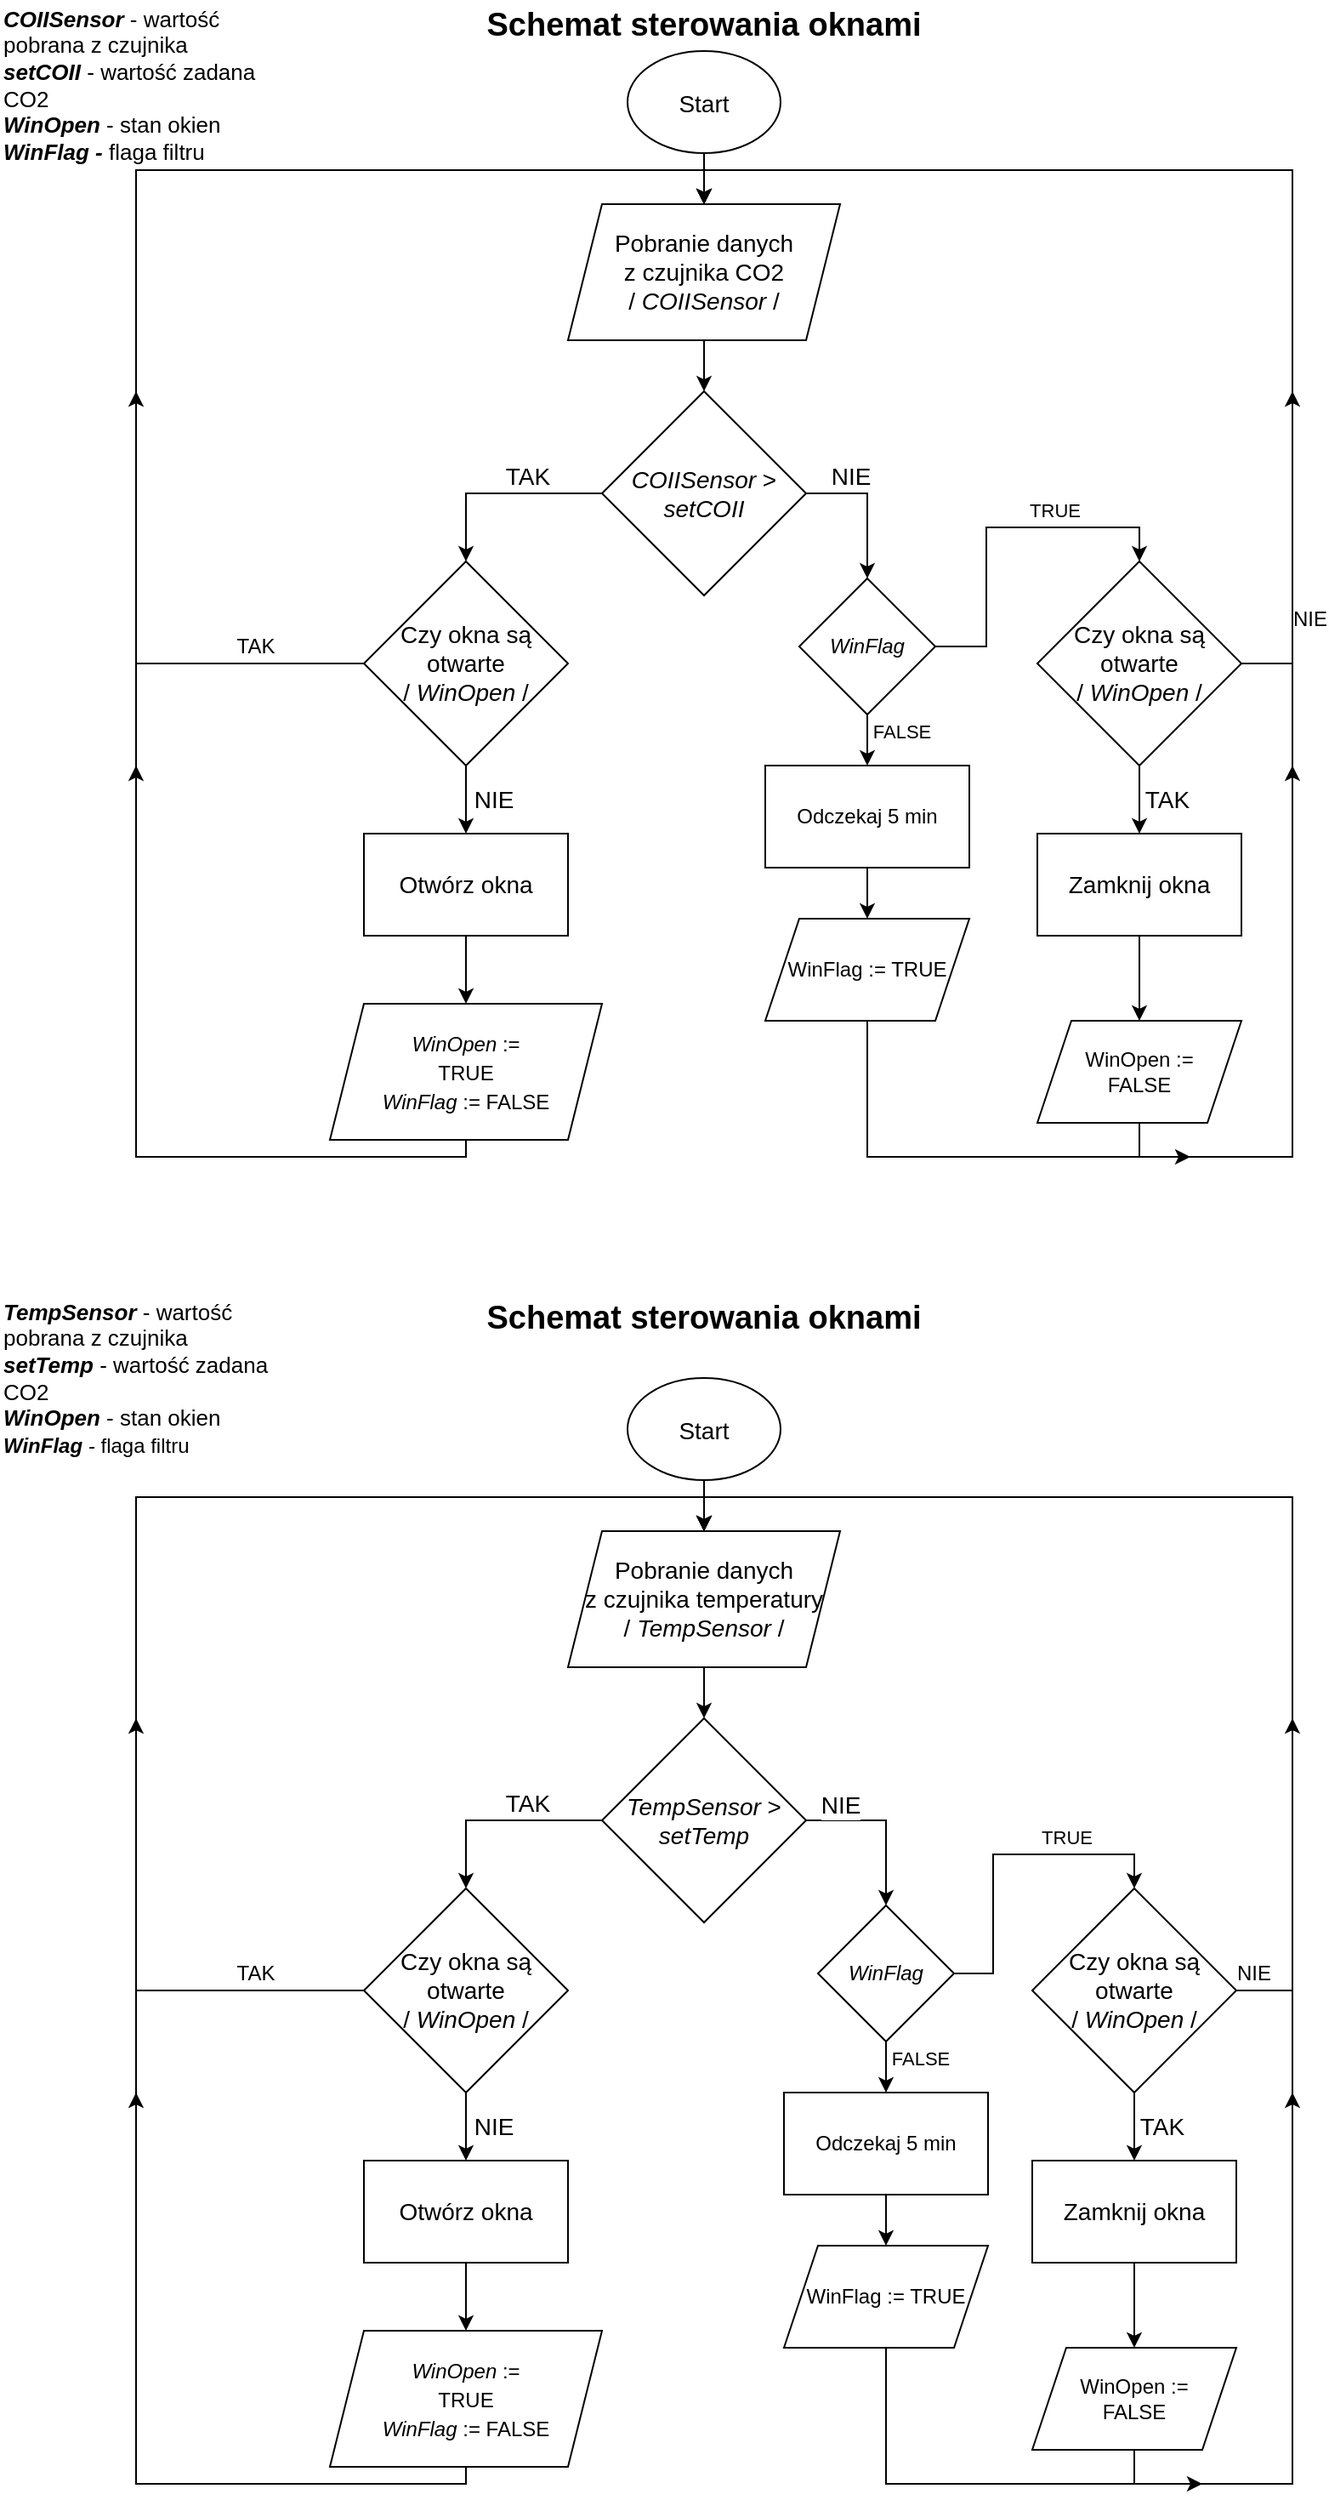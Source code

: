 <mxfile version="18.0.1" type="device"><diagram id="qtSSI8G-RT4k5RSMGC8d" name="Strona-1"><mxGraphModel dx="1038" dy="641" grid="1" gridSize="10" guides="1" tooltips="1" connect="1" arrows="1" fold="1" page="1" pageScale="1" pageWidth="827" pageHeight="1169" background="#FFFFFF" math="0" shadow="0"><root><mxCell id="0"/><mxCell id="1" parent="0"/><mxCell id="trOo57ISTQHH3gsqrk2Q-1" value="&lt;b&gt;&lt;font style=&quot;font-size: 19px&quot;&gt;Schemat sterowania oknami&lt;/font&gt;&lt;/b&gt;" style="text;html=1;strokeColor=none;fillColor=none;align=center;verticalAlign=middle;whiteSpace=wrap;rounded=0;" parent="1" vertex="1"><mxGeometry x="234" width="360" height="30" as="geometry"/></mxCell><mxCell id="trOo57ISTQHH3gsqrk2Q-5" style="edgeStyle=orthogonalEdgeStyle;rounded=0;orthogonalLoop=1;jettySize=auto;html=1;exitX=0.5;exitY=1;exitDx=0;exitDy=0;entryX=0.5;entryY=0;entryDx=0;entryDy=0;fontSize=14;" parent="1" source="trOo57ISTQHH3gsqrk2Q-2" target="trOo57ISTQHH3gsqrk2Q-3" edge="1"><mxGeometry relative="1" as="geometry"/></mxCell><mxCell id="trOo57ISTQHH3gsqrk2Q-2" value="&lt;font style=&quot;font-size: 14px&quot;&gt;Start&lt;/font&gt;" style="ellipse;whiteSpace=wrap;html=1;fontSize=19;" parent="1" vertex="1"><mxGeometry x="369" y="30" width="90" height="60" as="geometry"/></mxCell><mxCell id="trOo57ISTQHH3gsqrk2Q-6" value="" style="edgeStyle=orthogonalEdgeStyle;rounded=0;orthogonalLoop=1;jettySize=auto;html=1;fontSize=14;" parent="1" source="trOo57ISTQHH3gsqrk2Q-3" target="trOo57ISTQHH3gsqrk2Q-4" edge="1"><mxGeometry relative="1" as="geometry"/></mxCell><mxCell id="trOo57ISTQHH3gsqrk2Q-3" value="Pobranie danych &lt;br&gt;z czujnika CO2&lt;br&gt;/ &lt;i&gt;COIISensor &lt;/i&gt;/" style="shape=parallelogram;perimeter=parallelogramPerimeter;whiteSpace=wrap;html=1;fixedSize=1;fontSize=14;" parent="1" vertex="1"><mxGeometry x="334" y="120" width="160" height="80" as="geometry"/></mxCell><mxCell id="trOo57ISTQHH3gsqrk2Q-9" style="edgeStyle=orthogonalEdgeStyle;rounded=0;orthogonalLoop=1;jettySize=auto;html=1;fontSize=14;entryX=0.5;entryY=0;entryDx=0;entryDy=0;exitX=1;exitY=0.5;exitDx=0;exitDy=0;" parent="1" source="trOo57ISTQHH3gsqrk2Q-4" target="6ySmTUD3G1O-SLbi2xyj-1" edge="1"><mxGeometry relative="1" as="geometry"><mxPoint x="510" y="290" as="targetPoint"/></mxGeometry></mxCell><mxCell id="trOo57ISTQHH3gsqrk2Q-12" value="NIE" style="edgeLabel;html=1;align=center;verticalAlign=middle;resizable=0;points=[];fontSize=14;" parent="trOo57ISTQHH3gsqrk2Q-9" vertex="1" connectable="0"><mxGeometry x="0.017" y="2" relative="1" as="geometry"><mxPoint x="-12" y="-18" as="offset"/></mxGeometry></mxCell><mxCell id="trOo57ISTQHH3gsqrk2Q-10" style="edgeStyle=orthogonalEdgeStyle;rounded=0;orthogonalLoop=1;jettySize=auto;html=1;entryX=0.5;entryY=0;entryDx=0;entryDy=0;fontSize=14;" parent="1" source="trOo57ISTQHH3gsqrk2Q-4" target="trOo57ISTQHH3gsqrk2Q-7" edge="1"><mxGeometry relative="1" as="geometry"/></mxCell><mxCell id="trOo57ISTQHH3gsqrk2Q-11" value="TAK" style="edgeLabel;html=1;align=center;verticalAlign=middle;resizable=0;points=[];fontSize=14;" parent="trOo57ISTQHH3gsqrk2Q-10" vertex="1" connectable="0"><mxGeometry x="0.033" relative="1" as="geometry"><mxPoint x="18" y="-10" as="offset"/></mxGeometry></mxCell><mxCell id="trOo57ISTQHH3gsqrk2Q-4" value="&lt;i&gt;COIISensor &lt;/i&gt;&amp;gt; &lt;i&gt;setCOII&lt;/i&gt;" style="rhombus;whiteSpace=wrap;html=1;fontSize=14;" parent="1" vertex="1"><mxGeometry x="354" y="230" width="120" height="120" as="geometry"/></mxCell><mxCell id="trOo57ISTQHH3gsqrk2Q-14" value="NIE" style="edgeStyle=orthogonalEdgeStyle;rounded=0;orthogonalLoop=1;jettySize=auto;html=1;exitX=0.5;exitY=1;exitDx=0;exitDy=0;entryX=0.5;entryY=0;entryDx=0;entryDy=0;fontSize=14;" parent="1" source="trOo57ISTQHH3gsqrk2Q-7" target="trOo57ISTQHH3gsqrk2Q-13" edge="1"><mxGeometry y="16" relative="1" as="geometry"><mxPoint as="offset"/></mxGeometry></mxCell><mxCell id="trOo57ISTQHH3gsqrk2Q-24" style="edgeStyle=orthogonalEdgeStyle;rounded=0;orthogonalLoop=1;jettySize=auto;html=1;entryX=0.5;entryY=0;entryDx=0;entryDy=0;fontSize=12;" parent="1" source="trOo57ISTQHH3gsqrk2Q-7" target="trOo57ISTQHH3gsqrk2Q-3" edge="1"><mxGeometry relative="1" as="geometry"><Array as="points"><mxPoint x="80" y="390"/><mxPoint x="80" y="100"/><mxPoint x="414" y="100"/></Array></mxGeometry></mxCell><mxCell id="trOo57ISTQHH3gsqrk2Q-25" value="TAK" style="edgeLabel;html=1;align=center;verticalAlign=middle;resizable=0;points=[];fontSize=12;" parent="trOo57ISTQHH3gsqrk2Q-24" vertex="1" connectable="0"><mxGeometry x="-0.789" y="-2" relative="1" as="geometry"><mxPoint x="18" y="-8" as="offset"/></mxGeometry></mxCell><mxCell id="trOo57ISTQHH3gsqrk2Q-7" value="Czy okna są otwarte&lt;br&gt;/ &lt;i&gt;WinOpen &lt;/i&gt;/" style="rhombus;whiteSpace=wrap;html=1;fontSize=14;" parent="1" vertex="1"><mxGeometry x="214" y="330" width="120" height="120" as="geometry"/></mxCell><mxCell id="trOo57ISTQHH3gsqrk2Q-16" value="TAK" style="edgeStyle=orthogonalEdgeStyle;rounded=0;orthogonalLoop=1;jettySize=auto;html=1;exitX=0.5;exitY=1;exitDx=0;exitDy=0;entryX=0.5;entryY=0;entryDx=0;entryDy=0;fontSize=14;" parent="1" source="trOo57ISTQHH3gsqrk2Q-8" target="trOo57ISTQHH3gsqrk2Q-15" edge="1"><mxGeometry y="16" relative="1" as="geometry"><mxPoint as="offset"/></mxGeometry></mxCell><mxCell id="trOo57ISTQHH3gsqrk2Q-26" style="edgeStyle=orthogonalEdgeStyle;rounded=0;orthogonalLoop=1;jettySize=auto;html=1;entryX=0.5;entryY=0;entryDx=0;entryDy=0;fontSize=12;" parent="1" source="trOo57ISTQHH3gsqrk2Q-8" target="trOo57ISTQHH3gsqrk2Q-3" edge="1"><mxGeometry relative="1" as="geometry"><Array as="points"><mxPoint x="760" y="390"/><mxPoint x="760" y="100"/><mxPoint x="414" y="100"/></Array></mxGeometry></mxCell><mxCell id="trOo57ISTQHH3gsqrk2Q-27" value="NIE" style="edgeLabel;html=1;align=center;verticalAlign=middle;resizable=0;points=[];fontSize=12;" parent="trOo57ISTQHH3gsqrk2Q-26" vertex="1" connectable="0"><mxGeometry x="-0.863" y="1" relative="1" as="geometry"><mxPoint x="11" y="-9" as="offset"/></mxGeometry></mxCell><mxCell id="trOo57ISTQHH3gsqrk2Q-8" value="Czy okna są otwarte&lt;br&gt;/ &lt;i&gt;WinOpen &lt;/i&gt;/" style="rhombus;whiteSpace=wrap;html=1;fontSize=14;" parent="1" vertex="1"><mxGeometry x="610" y="330" width="120" height="120" as="geometry"/></mxCell><mxCell id="trOo57ISTQHH3gsqrk2Q-19" value="" style="edgeStyle=orthogonalEdgeStyle;rounded=0;orthogonalLoop=1;jettySize=auto;html=1;fontSize=14;" parent="1" source="trOo57ISTQHH3gsqrk2Q-13" target="trOo57ISTQHH3gsqrk2Q-17" edge="1"><mxGeometry relative="1" as="geometry"/></mxCell><mxCell id="trOo57ISTQHH3gsqrk2Q-13" value="Otwórz okna" style="rounded=0;whiteSpace=wrap;html=1;fontSize=14;" parent="1" vertex="1"><mxGeometry x="214" y="490" width="120" height="60" as="geometry"/></mxCell><mxCell id="trOo57ISTQHH3gsqrk2Q-21" value="" style="edgeStyle=orthogonalEdgeStyle;rounded=0;orthogonalLoop=1;jettySize=auto;html=1;fontSize=12;" parent="1" source="trOo57ISTQHH3gsqrk2Q-15" target="trOo57ISTQHH3gsqrk2Q-20" edge="1"><mxGeometry relative="1" as="geometry"/></mxCell><mxCell id="trOo57ISTQHH3gsqrk2Q-15" value="Zamknij okna" style="rounded=0;whiteSpace=wrap;html=1;fontSize=14;" parent="1" vertex="1"><mxGeometry x="610" y="490" width="120" height="60" as="geometry"/></mxCell><mxCell id="trOo57ISTQHH3gsqrk2Q-23" style="edgeStyle=orthogonalEdgeStyle;rounded=0;orthogonalLoop=1;jettySize=auto;html=1;entryX=0.5;entryY=0;entryDx=0;entryDy=0;fontSize=12;exitX=0.5;exitY=1;exitDx=0;exitDy=0;" parent="1" source="trOo57ISTQHH3gsqrk2Q-17" target="trOo57ISTQHH3gsqrk2Q-3" edge="1"><mxGeometry relative="1" as="geometry"><Array as="points"><mxPoint x="274" y="680"/><mxPoint x="80" y="680"/><mxPoint x="80" y="100"/><mxPoint x="414" y="100"/></Array></mxGeometry></mxCell><mxCell id="trOo57ISTQHH3gsqrk2Q-17" value="&lt;font style=&quot;font-size: 12px&quot;&gt;&lt;i&gt;WinOpen &lt;/i&gt;:= &lt;br&gt;TRUE&lt;br&gt;&lt;i&gt;WinFlag &lt;/i&gt;:= FALSE&lt;br&gt;&lt;/font&gt;" style="shape=parallelogram;perimeter=parallelogramPerimeter;whiteSpace=wrap;html=1;fixedSize=1;fontSize=14;" parent="1" vertex="1"><mxGeometry x="194" y="590" width="160" height="80" as="geometry"/></mxCell><mxCell id="trOo57ISTQHH3gsqrk2Q-22" style="edgeStyle=orthogonalEdgeStyle;rounded=0;orthogonalLoop=1;jettySize=auto;html=1;entryX=0.5;entryY=0;entryDx=0;entryDy=0;fontSize=12;exitX=0.5;exitY=1;exitDx=0;exitDy=0;" parent="1" source="trOo57ISTQHH3gsqrk2Q-20" target="trOo57ISTQHH3gsqrk2Q-3" edge="1"><mxGeometry relative="1" as="geometry"><Array as="points"><mxPoint x="670" y="680"/><mxPoint x="760" y="680"/><mxPoint x="760" y="100"/><mxPoint x="414" y="100"/></Array></mxGeometry></mxCell><mxCell id="trOo57ISTQHH3gsqrk2Q-20" value="WinOpen := &lt;br&gt;FALSE" style="shape=parallelogram;perimeter=parallelogramPerimeter;whiteSpace=wrap;html=1;fixedSize=1;fontSize=12;" parent="1" vertex="1"><mxGeometry x="610" y="600" width="120" height="60" as="geometry"/></mxCell><mxCell id="trOo57ISTQHH3gsqrk2Q-28" value="" style="endArrow=classic;html=1;rounded=0;fontSize=12;" parent="1" edge="1"><mxGeometry width="50" height="50" relative="1" as="geometry"><mxPoint x="80" y="300" as="sourcePoint"/><mxPoint x="80" y="230" as="targetPoint"/></mxGeometry></mxCell><mxCell id="trOo57ISTQHH3gsqrk2Q-29" value="" style="endArrow=classic;html=1;rounded=0;fontSize=12;" parent="1" edge="1"><mxGeometry width="50" height="50" relative="1" as="geometry"><mxPoint x="760" y="300" as="sourcePoint"/><mxPoint x="760" y="230" as="targetPoint"/></mxGeometry></mxCell><mxCell id="trOo57ISTQHH3gsqrk2Q-30" value="" style="endArrow=classic;html=1;rounded=0;fontSize=12;" parent="1" edge="1"><mxGeometry width="50" height="50" relative="1" as="geometry"><mxPoint x="80" y="520" as="sourcePoint"/><mxPoint x="80" y="450" as="targetPoint"/></mxGeometry></mxCell><mxCell id="trOo57ISTQHH3gsqrk2Q-31" value="" style="endArrow=classic;html=1;rounded=0;fontSize=12;" parent="1" edge="1"><mxGeometry width="50" height="50" relative="1" as="geometry"><mxPoint x="760" y="520" as="sourcePoint"/><mxPoint x="760" y="450" as="targetPoint"/></mxGeometry></mxCell><mxCell id="trOo57ISTQHH3gsqrk2Q-32" value="&lt;font style=&quot;font-size: 13px&quot;&gt;&lt;b&gt;&lt;i&gt;COIISensor &lt;/i&gt;&lt;/b&gt;- wartość pobrana z czujnika&lt;br&gt;&lt;b&gt;&lt;i&gt;setCOII &lt;/i&gt;&lt;/b&gt;- wartość zadana CO2&lt;br&gt;&lt;/font&gt;&lt;div style=&quot;font-size: 13px&quot;&gt;&lt;font style=&quot;font-size: 13px&quot;&gt;&lt;b&gt;&lt;i&gt;WinOpen &lt;/i&gt;&lt;/b&gt;&lt;span&gt;- stan okien&lt;/span&gt;&lt;/font&gt;&lt;/div&gt;&lt;div style=&quot;font-size: 13px&quot;&gt;&lt;font style=&quot;font-size: 13px&quot;&gt;&lt;b&gt;&lt;i&gt;WinFlag - &lt;/i&gt;&lt;/b&gt;flaga filtru&lt;/font&gt;&lt;/div&gt;" style="text;html=1;strokeColor=none;fillColor=none;align=left;verticalAlign=middle;whiteSpace=wrap;rounded=0;fontSize=12;" parent="1" vertex="1"><mxGeometry width="160" height="100" as="geometry"/></mxCell><mxCell id="trOo57ISTQHH3gsqrk2Q-34" style="edgeStyle=orthogonalEdgeStyle;rounded=0;orthogonalLoop=1;jettySize=auto;html=1;exitX=0.5;exitY=1;exitDx=0;exitDy=0;entryX=0.5;entryY=0;entryDx=0;entryDy=0;fontSize=14;" parent="1" source="trOo57ISTQHH3gsqrk2Q-35" target="trOo57ISTQHH3gsqrk2Q-37" edge="1"><mxGeometry relative="1" as="geometry"/></mxCell><mxCell id="trOo57ISTQHH3gsqrk2Q-35" value="&lt;font style=&quot;font-size: 14px&quot;&gt;Start&lt;/font&gt;" style="ellipse;whiteSpace=wrap;html=1;fontSize=19;" parent="1" vertex="1"><mxGeometry x="369" y="810" width="90" height="60" as="geometry"/></mxCell><mxCell id="trOo57ISTQHH3gsqrk2Q-36" value="" style="edgeStyle=orthogonalEdgeStyle;rounded=0;orthogonalLoop=1;jettySize=auto;html=1;fontSize=14;" parent="1" source="trOo57ISTQHH3gsqrk2Q-37" target="trOo57ISTQHH3gsqrk2Q-42" edge="1"><mxGeometry relative="1" as="geometry"/></mxCell><mxCell id="trOo57ISTQHH3gsqrk2Q-37" value="Pobranie danych &lt;br&gt;z czujnika temperatury&lt;br&gt;/ &lt;i&gt;TempSensor&amp;nbsp;&lt;/i&gt;/" style="shape=parallelogram;perimeter=parallelogramPerimeter;whiteSpace=wrap;html=1;fixedSize=1;fontSize=14;" parent="1" vertex="1"><mxGeometry x="334" y="900" width="160" height="80" as="geometry"/></mxCell><mxCell id="trOo57ISTQHH3gsqrk2Q-38" style="edgeStyle=orthogonalEdgeStyle;rounded=0;orthogonalLoop=1;jettySize=auto;html=1;entryX=0.5;entryY=0;entryDx=0;entryDy=0;fontSize=14;" parent="1" source="trOo57ISTQHH3gsqrk2Q-42" target="6ySmTUD3G1O-SLbi2xyj-10" edge="1"><mxGeometry relative="1" as="geometry"/></mxCell><mxCell id="trOo57ISTQHH3gsqrk2Q-39" value="NIE" style="edgeLabel;html=1;align=center;verticalAlign=middle;resizable=0;points=[];fontSize=14;" parent="trOo57ISTQHH3gsqrk2Q-38" vertex="1" connectable="0"><mxGeometry x="0.017" y="2" relative="1" as="geometry"><mxPoint x="-29" y="-12" as="offset"/></mxGeometry></mxCell><mxCell id="trOo57ISTQHH3gsqrk2Q-40" style="edgeStyle=orthogonalEdgeStyle;rounded=0;orthogonalLoop=1;jettySize=auto;html=1;entryX=0.5;entryY=0;entryDx=0;entryDy=0;fontSize=14;" parent="1" source="trOo57ISTQHH3gsqrk2Q-42" target="trOo57ISTQHH3gsqrk2Q-46" edge="1"><mxGeometry relative="1" as="geometry"/></mxCell><mxCell id="trOo57ISTQHH3gsqrk2Q-41" value="TAK" style="edgeLabel;html=1;align=center;verticalAlign=middle;resizable=0;points=[];fontSize=14;" parent="trOo57ISTQHH3gsqrk2Q-40" vertex="1" connectable="0"><mxGeometry x="0.033" relative="1" as="geometry"><mxPoint x="18" y="-10" as="offset"/></mxGeometry></mxCell><mxCell id="trOo57ISTQHH3gsqrk2Q-42" value="&lt;i&gt;TempSensor&amp;nbsp;&lt;/i&gt;&amp;gt; &lt;i&gt;setTemp&lt;/i&gt;" style="rhombus;whiteSpace=wrap;html=1;fontSize=14;" parent="1" vertex="1"><mxGeometry x="354" y="1010" width="120" height="120" as="geometry"/></mxCell><mxCell id="trOo57ISTQHH3gsqrk2Q-43" value="NIE" style="edgeStyle=orthogonalEdgeStyle;rounded=0;orthogonalLoop=1;jettySize=auto;html=1;exitX=0.5;exitY=1;exitDx=0;exitDy=0;entryX=0.5;entryY=0;entryDx=0;entryDy=0;fontSize=14;" parent="1" source="trOo57ISTQHH3gsqrk2Q-46" target="trOo57ISTQHH3gsqrk2Q-52" edge="1"><mxGeometry y="16" relative="1" as="geometry"><mxPoint as="offset"/></mxGeometry></mxCell><mxCell id="trOo57ISTQHH3gsqrk2Q-44" style="edgeStyle=orthogonalEdgeStyle;rounded=0;orthogonalLoop=1;jettySize=auto;html=1;entryX=0.5;entryY=0;entryDx=0;entryDy=0;fontSize=12;" parent="1" source="trOo57ISTQHH3gsqrk2Q-46" target="trOo57ISTQHH3gsqrk2Q-37" edge="1"><mxGeometry relative="1" as="geometry"><Array as="points"><mxPoint x="80" y="1170"/><mxPoint x="80" y="880"/><mxPoint x="414" y="880"/></Array></mxGeometry></mxCell><mxCell id="trOo57ISTQHH3gsqrk2Q-45" value="TAK" style="edgeLabel;html=1;align=center;verticalAlign=middle;resizable=0;points=[];fontSize=12;" parent="trOo57ISTQHH3gsqrk2Q-44" vertex="1" connectable="0"><mxGeometry x="-0.789" y="-2" relative="1" as="geometry"><mxPoint x="18" y="-8" as="offset"/></mxGeometry></mxCell><mxCell id="trOo57ISTQHH3gsqrk2Q-46" value="Czy okna są otwarte&lt;br&gt;/ &lt;i&gt;WinOpen &lt;/i&gt;/" style="rhombus;whiteSpace=wrap;html=1;fontSize=14;" parent="1" vertex="1"><mxGeometry x="214" y="1110" width="120" height="120" as="geometry"/></mxCell><mxCell id="trOo57ISTQHH3gsqrk2Q-47" value="TAK" style="edgeStyle=orthogonalEdgeStyle;rounded=0;orthogonalLoop=1;jettySize=auto;html=1;exitX=0.5;exitY=1;exitDx=0;exitDy=0;entryX=0.5;entryY=0;entryDx=0;entryDy=0;fontSize=14;" parent="1" source="trOo57ISTQHH3gsqrk2Q-50" target="trOo57ISTQHH3gsqrk2Q-54" edge="1"><mxGeometry y="16" relative="1" as="geometry"><mxPoint as="offset"/></mxGeometry></mxCell><mxCell id="trOo57ISTQHH3gsqrk2Q-48" style="edgeStyle=orthogonalEdgeStyle;rounded=0;orthogonalLoop=1;jettySize=auto;html=1;entryX=0.5;entryY=0;entryDx=0;entryDy=0;fontSize=12;" parent="1" source="trOo57ISTQHH3gsqrk2Q-50" target="trOo57ISTQHH3gsqrk2Q-37" edge="1"><mxGeometry relative="1" as="geometry"><Array as="points"><mxPoint x="760" y="1170"/><mxPoint x="760" y="880"/><mxPoint x="414" y="880"/></Array></mxGeometry></mxCell><mxCell id="trOo57ISTQHH3gsqrk2Q-49" value="NIE" style="edgeLabel;html=1;align=center;verticalAlign=middle;resizable=0;points=[];fontSize=12;" parent="trOo57ISTQHH3gsqrk2Q-48" vertex="1" connectable="0"><mxGeometry x="-0.863" y="1" relative="1" as="geometry"><mxPoint x="-22" y="4" as="offset"/></mxGeometry></mxCell><mxCell id="trOo57ISTQHH3gsqrk2Q-50" value="Czy okna są otwarte&lt;br&gt;/ &lt;i&gt;WinOpen &lt;/i&gt;/" style="rhombus;whiteSpace=wrap;html=1;fontSize=14;" parent="1" vertex="1"><mxGeometry x="607" y="1110" width="120" height="120" as="geometry"/></mxCell><mxCell id="trOo57ISTQHH3gsqrk2Q-51" value="" style="edgeStyle=orthogonalEdgeStyle;rounded=0;orthogonalLoop=1;jettySize=auto;html=1;fontSize=14;" parent="1" source="trOo57ISTQHH3gsqrk2Q-52" target="trOo57ISTQHH3gsqrk2Q-56" edge="1"><mxGeometry relative="1" as="geometry"/></mxCell><mxCell id="trOo57ISTQHH3gsqrk2Q-52" value="Otwórz okna" style="rounded=0;whiteSpace=wrap;html=1;fontSize=14;" parent="1" vertex="1"><mxGeometry x="214" y="1270" width="120" height="60" as="geometry"/></mxCell><mxCell id="trOo57ISTQHH3gsqrk2Q-53" value="" style="edgeStyle=orthogonalEdgeStyle;rounded=0;orthogonalLoop=1;jettySize=auto;html=1;fontSize=12;" parent="1" source="trOo57ISTQHH3gsqrk2Q-54" target="trOo57ISTQHH3gsqrk2Q-58" edge="1"><mxGeometry relative="1" as="geometry"/></mxCell><mxCell id="trOo57ISTQHH3gsqrk2Q-54" value="Zamknij okna" style="rounded=0;whiteSpace=wrap;html=1;fontSize=14;" parent="1" vertex="1"><mxGeometry x="607" y="1270" width="120" height="60" as="geometry"/></mxCell><mxCell id="trOo57ISTQHH3gsqrk2Q-55" style="edgeStyle=orthogonalEdgeStyle;rounded=0;orthogonalLoop=1;jettySize=auto;html=1;entryX=0.5;entryY=0;entryDx=0;entryDy=0;fontSize=12;exitX=0.5;exitY=1;exitDx=0;exitDy=0;" parent="1" source="trOo57ISTQHH3gsqrk2Q-56" target="trOo57ISTQHH3gsqrk2Q-37" edge="1"><mxGeometry relative="1" as="geometry"><Array as="points"><mxPoint x="274" y="1460"/><mxPoint x="80" y="1460"/><mxPoint x="80" y="880"/><mxPoint x="414" y="880"/></Array></mxGeometry></mxCell><mxCell id="trOo57ISTQHH3gsqrk2Q-56" value="&lt;font style=&quot;font-size: 12px&quot;&gt;&lt;i&gt;WinOpen &lt;/i&gt;:= &lt;br&gt;TRUE&lt;br&gt;&lt;i&gt;WinFlag&amp;nbsp;&lt;/i&gt;:= FALSE&lt;br&gt;&lt;/font&gt;" style="shape=parallelogram;perimeter=parallelogramPerimeter;whiteSpace=wrap;html=1;fixedSize=1;fontSize=14;" parent="1" vertex="1"><mxGeometry x="194" y="1370" width="160" height="80" as="geometry"/></mxCell><mxCell id="trOo57ISTQHH3gsqrk2Q-57" style="edgeStyle=orthogonalEdgeStyle;rounded=0;orthogonalLoop=1;jettySize=auto;html=1;entryX=0.5;entryY=0;entryDx=0;entryDy=0;fontSize=12;exitX=0.5;exitY=1;exitDx=0;exitDy=0;" parent="1" source="trOo57ISTQHH3gsqrk2Q-58" target="trOo57ISTQHH3gsqrk2Q-37" edge="1"><mxGeometry relative="1" as="geometry"><Array as="points"><mxPoint x="667" y="1460"/><mxPoint x="760" y="1460"/><mxPoint x="760" y="880"/><mxPoint x="414" y="880"/></Array></mxGeometry></mxCell><mxCell id="trOo57ISTQHH3gsqrk2Q-58" value="WinOpen := &lt;br&gt;FALSE" style="shape=parallelogram;perimeter=parallelogramPerimeter;whiteSpace=wrap;html=1;fixedSize=1;fontSize=12;" parent="1" vertex="1"><mxGeometry x="607" y="1380" width="120" height="60" as="geometry"/></mxCell><mxCell id="trOo57ISTQHH3gsqrk2Q-59" value="" style="endArrow=classic;html=1;rounded=0;fontSize=12;" parent="1" edge="1"><mxGeometry width="50" height="50" relative="1" as="geometry"><mxPoint x="80" y="1080" as="sourcePoint"/><mxPoint x="80" y="1010" as="targetPoint"/></mxGeometry></mxCell><mxCell id="trOo57ISTQHH3gsqrk2Q-60" value="" style="endArrow=classic;html=1;rounded=0;fontSize=12;" parent="1" edge="1"><mxGeometry width="50" height="50" relative="1" as="geometry"><mxPoint x="760" y="1080" as="sourcePoint"/><mxPoint x="760" y="1010" as="targetPoint"/></mxGeometry></mxCell><mxCell id="trOo57ISTQHH3gsqrk2Q-61" value="" style="endArrow=classic;html=1;rounded=0;fontSize=12;" parent="1" edge="1"><mxGeometry width="50" height="50" relative="1" as="geometry"><mxPoint x="80" y="1300" as="sourcePoint"/><mxPoint x="80" y="1230" as="targetPoint"/></mxGeometry></mxCell><mxCell id="trOo57ISTQHH3gsqrk2Q-62" value="" style="endArrow=classic;html=1;rounded=0;fontSize=12;" parent="1" edge="1"><mxGeometry width="50" height="50" relative="1" as="geometry"><mxPoint x="760" y="1300" as="sourcePoint"/><mxPoint x="760" y="1230" as="targetPoint"/></mxGeometry></mxCell><mxCell id="trOo57ISTQHH3gsqrk2Q-63" value="&lt;font style=&quot;font-size: 13px&quot;&gt;&lt;b&gt;&lt;i&gt;TempSensor&amp;nbsp;&lt;/i&gt;&lt;/b&gt;- wartość pobrana z czujnika&lt;br&gt;&lt;b&gt;&lt;i&gt;setTemp&amp;nbsp;&lt;/i&gt;&lt;/b&gt;- wartość zadana CO2&lt;br&gt;&lt;/font&gt;&lt;div style=&quot;font-size: 13px&quot;&gt;&lt;font style=&quot;font-size: 13px&quot;&gt;&lt;b&gt;&lt;i&gt;WinOpen &lt;/i&gt;&lt;/b&gt;&lt;span&gt;- stan okien&lt;/span&gt;&lt;/font&gt;&lt;/div&gt;&lt;div style=&quot;font-size: 13px&quot;&gt;&lt;i style=&quot;font-size: 12px ; text-align: center&quot;&gt;&lt;b&gt;WinFlag&lt;/b&gt; - &lt;/i&gt;&lt;span style=&quot;font-size: 12px ; text-align: center&quot;&gt;flaga filtru&lt;/span&gt;&lt;br&gt;&lt;/div&gt;" style="text;html=1;strokeColor=none;fillColor=none;align=left;verticalAlign=middle;whiteSpace=wrap;rounded=0;fontSize=12;" parent="1" vertex="1"><mxGeometry y="760" width="160" height="100" as="geometry"/></mxCell><mxCell id="6ySmTUD3G1O-SLbi2xyj-3" value="FALSE" style="edgeStyle=orthogonalEdgeStyle;rounded=0;orthogonalLoop=1;jettySize=auto;html=1;" parent="1" source="6ySmTUD3G1O-SLbi2xyj-1" target="6ySmTUD3G1O-SLbi2xyj-2" edge="1"><mxGeometry x="0.2" y="20" relative="1" as="geometry"><mxPoint as="offset"/></mxGeometry></mxCell><mxCell id="6ySmTUD3G1O-SLbi2xyj-7" style="edgeStyle=orthogonalEdgeStyle;rounded=0;orthogonalLoop=1;jettySize=auto;html=1;entryX=0.5;entryY=0;entryDx=0;entryDy=0;" parent="1" source="6ySmTUD3G1O-SLbi2xyj-1" target="trOo57ISTQHH3gsqrk2Q-8" edge="1"><mxGeometry relative="1" as="geometry"/></mxCell><mxCell id="6ySmTUD3G1O-SLbi2xyj-8" value="TRUE" style="edgeLabel;html=1;align=center;verticalAlign=middle;resizable=0;points=[];" parent="6ySmTUD3G1O-SLbi2xyj-7" vertex="1" connectable="0"><mxGeometry x="0.067" y="3" relative="1" as="geometry"><mxPoint x="28" y="-7" as="offset"/></mxGeometry></mxCell><mxCell id="6ySmTUD3G1O-SLbi2xyj-1" value="&lt;i&gt;WinFlag&lt;/i&gt;" style="rhombus;whiteSpace=wrap;html=1;" parent="1" vertex="1"><mxGeometry x="470" y="340" width="80" height="80" as="geometry"/></mxCell><mxCell id="6ySmTUD3G1O-SLbi2xyj-5" value="" style="edgeStyle=orthogonalEdgeStyle;rounded=0;orthogonalLoop=1;jettySize=auto;html=1;" parent="1" source="6ySmTUD3G1O-SLbi2xyj-2" target="6ySmTUD3G1O-SLbi2xyj-4" edge="1"><mxGeometry relative="1" as="geometry"/></mxCell><mxCell id="6ySmTUD3G1O-SLbi2xyj-2" value="Odczekaj 5 min" style="rounded=0;whiteSpace=wrap;html=1;" parent="1" vertex="1"><mxGeometry x="450" y="450" width="120" height="60" as="geometry"/></mxCell><mxCell id="6ySmTUD3G1O-SLbi2xyj-6" style="edgeStyle=orthogonalEdgeStyle;rounded=0;orthogonalLoop=1;jettySize=auto;html=1;" parent="1" source="6ySmTUD3G1O-SLbi2xyj-4" edge="1"><mxGeometry relative="1" as="geometry"><mxPoint x="700" y="680" as="targetPoint"/><Array as="points"><mxPoint x="510" y="680"/></Array></mxGeometry></mxCell><mxCell id="6ySmTUD3G1O-SLbi2xyj-4" value="WinFlag := TRUE" style="shape=parallelogram;perimeter=parallelogramPerimeter;whiteSpace=wrap;html=1;fixedSize=1;" parent="1" vertex="1"><mxGeometry x="450" y="540" width="120" height="60" as="geometry"/></mxCell><mxCell id="6ySmTUD3G1O-SLbi2xyj-9" value="FALSE" style="edgeStyle=orthogonalEdgeStyle;rounded=0;orthogonalLoop=1;jettySize=auto;html=1;" parent="1" source="6ySmTUD3G1O-SLbi2xyj-10" target="6ySmTUD3G1O-SLbi2xyj-12" edge="1"><mxGeometry x="0.2" y="20" relative="1" as="geometry"><mxPoint as="offset"/></mxGeometry></mxCell><mxCell id="6ySmTUD3G1O-SLbi2xyj-14" value="TRUE" style="edgeStyle=orthogonalEdgeStyle;rounded=0;orthogonalLoop=1;jettySize=auto;html=1;entryX=0.5;entryY=0;entryDx=0;entryDy=0;" parent="1" source="6ySmTUD3G1O-SLbi2xyj-10" target="trOo57ISTQHH3gsqrk2Q-50" edge="1"><mxGeometry x="0.388" y="10" relative="1" as="geometry"><mxPoint as="offset"/></mxGeometry></mxCell><mxCell id="6ySmTUD3G1O-SLbi2xyj-10" value="&lt;i&gt;WinFlag&lt;/i&gt;" style="rhombus;whiteSpace=wrap;html=1;" parent="1" vertex="1"><mxGeometry x="481" y="1120" width="80" height="80" as="geometry"/></mxCell><mxCell id="6ySmTUD3G1O-SLbi2xyj-11" value="" style="edgeStyle=orthogonalEdgeStyle;rounded=0;orthogonalLoop=1;jettySize=auto;html=1;" parent="1" source="6ySmTUD3G1O-SLbi2xyj-12" target="6ySmTUD3G1O-SLbi2xyj-13" edge="1"><mxGeometry relative="1" as="geometry"/></mxCell><mxCell id="6ySmTUD3G1O-SLbi2xyj-12" value="Odczekaj 5 min" style="rounded=0;whiteSpace=wrap;html=1;" parent="1" vertex="1"><mxGeometry x="461" y="1230" width="120" height="60" as="geometry"/></mxCell><mxCell id="6ySmTUD3G1O-SLbi2xyj-15" style="edgeStyle=orthogonalEdgeStyle;rounded=0;orthogonalLoop=1;jettySize=auto;html=1;" parent="1" source="6ySmTUD3G1O-SLbi2xyj-13" edge="1"><mxGeometry relative="1" as="geometry"><mxPoint x="707" y="1460" as="targetPoint"/><Array as="points"><mxPoint x="521" y="1460"/></Array></mxGeometry></mxCell><mxCell id="6ySmTUD3G1O-SLbi2xyj-13" value="WinFlag := TRUE" style="shape=parallelogram;perimeter=parallelogramPerimeter;whiteSpace=wrap;html=1;fixedSize=1;" parent="1" vertex="1"><mxGeometry x="461" y="1320" width="120" height="60" as="geometry"/></mxCell><mxCell id="gQz6vxwy7cRE_vGKxk5A-1" value="&lt;b&gt;&lt;font style=&quot;font-size: 19px&quot;&gt;Schemat sterowania oknami&lt;/font&gt;&lt;/b&gt;" style="text;html=1;strokeColor=none;fillColor=none;align=center;verticalAlign=middle;whiteSpace=wrap;rounded=0;" vertex="1" parent="1"><mxGeometry x="234" y="760" width="360" height="30" as="geometry"/></mxCell></root></mxGraphModel></diagram></mxfile>